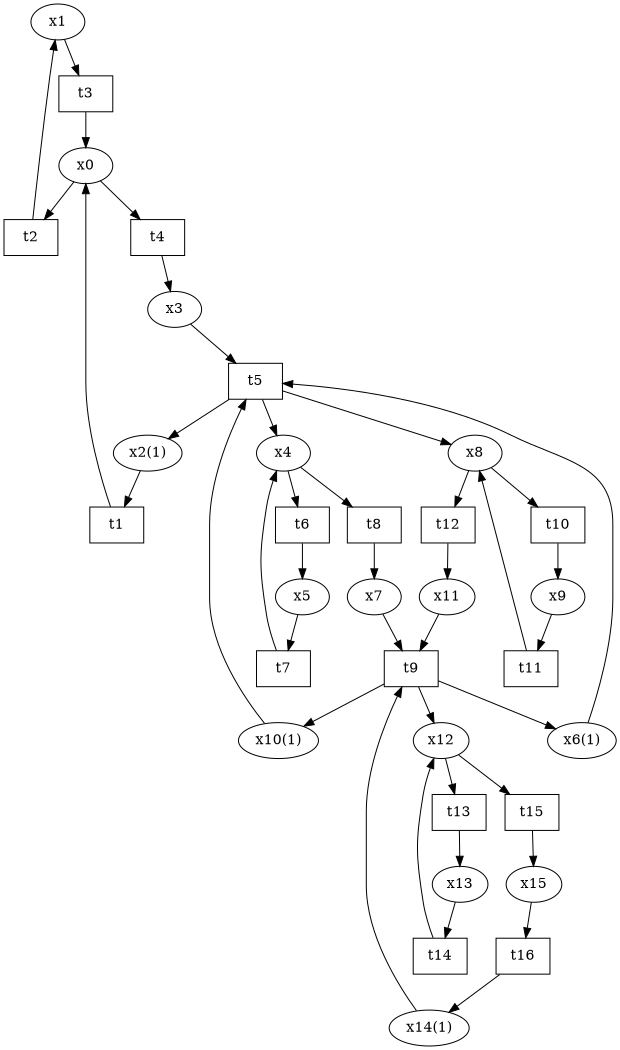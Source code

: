 digraph petrinet {
size="7,7"
x1 [label="x1"] ;
x0 [label="x0"] ;
x3 [label="x3"] ;
x2 [label="x2(1)"] ;
x5 [label="x5"] ;
x4 [label="x4"] ;
x7 [label="x7"] ;
x6 [label="x6(1)"] ;
x10 [label="x10(1)"] ;
x9 [label="x9"] ;
x8 [label="x8"] ;
x11 [label="x11"] ;
x13 [label="x13"] ;
x12 [label="x12"] ;
x15 [label="x15"] ;
x14 [label="x14(1)"] ;
t1 [label="t1", shape=box] ;
x2 -> t1;
t1 -> x0;
t2 [label="t2", shape=box] ;
x0 -> t2;
t2 -> x1;
t3 [label="t3", shape=box] ;
x1 -> t3;
t3 -> x0;
t4 [label="t4", shape=box] ;
x0 -> t4;
t4 -> x3;
t5 [label="t5", shape=box] ;
x3 -> t5;
x6 -> t5;
x10 -> t5;
t5 -> x2;
t5 -> x4;
t5 -> x8;
t6 [label="t6", shape=box] ;
x4 -> t6;
t6 -> x5;
t7 [label="t7", shape=box] ;
x5 -> t7;
t7 -> x4;
t8 [label="t8", shape=box] ;
x4 -> t8;
t8 -> x7;
t9 [label="t9", shape=box] ;
x7 -> t9;
x11 -> t9;
x14 -> t9;
t9 -> x6;
t9 -> x10;
t9 -> x12;
t10 [label="t10", shape=box] ;
x8 -> t10;
t10 -> x9;
t11 [label="t11", shape=box] ;
x9 -> t11;
t11 -> x8;
t12 [label="t12", shape=box] ;
x8 -> t12;
t12 -> x11;
t13 [label="t13", shape=box] ;
x12 -> t13;
t13 -> x13;
t14 [label="t14", shape=box] ;
x13 -> t14;
t14 -> x12;
t15 [label="t15", shape=box] ;
x12 -> t15;
t15 -> x15;
t16 [label="t16", shape=box] ;
x15 -> t16;
t16 -> x14;
}
